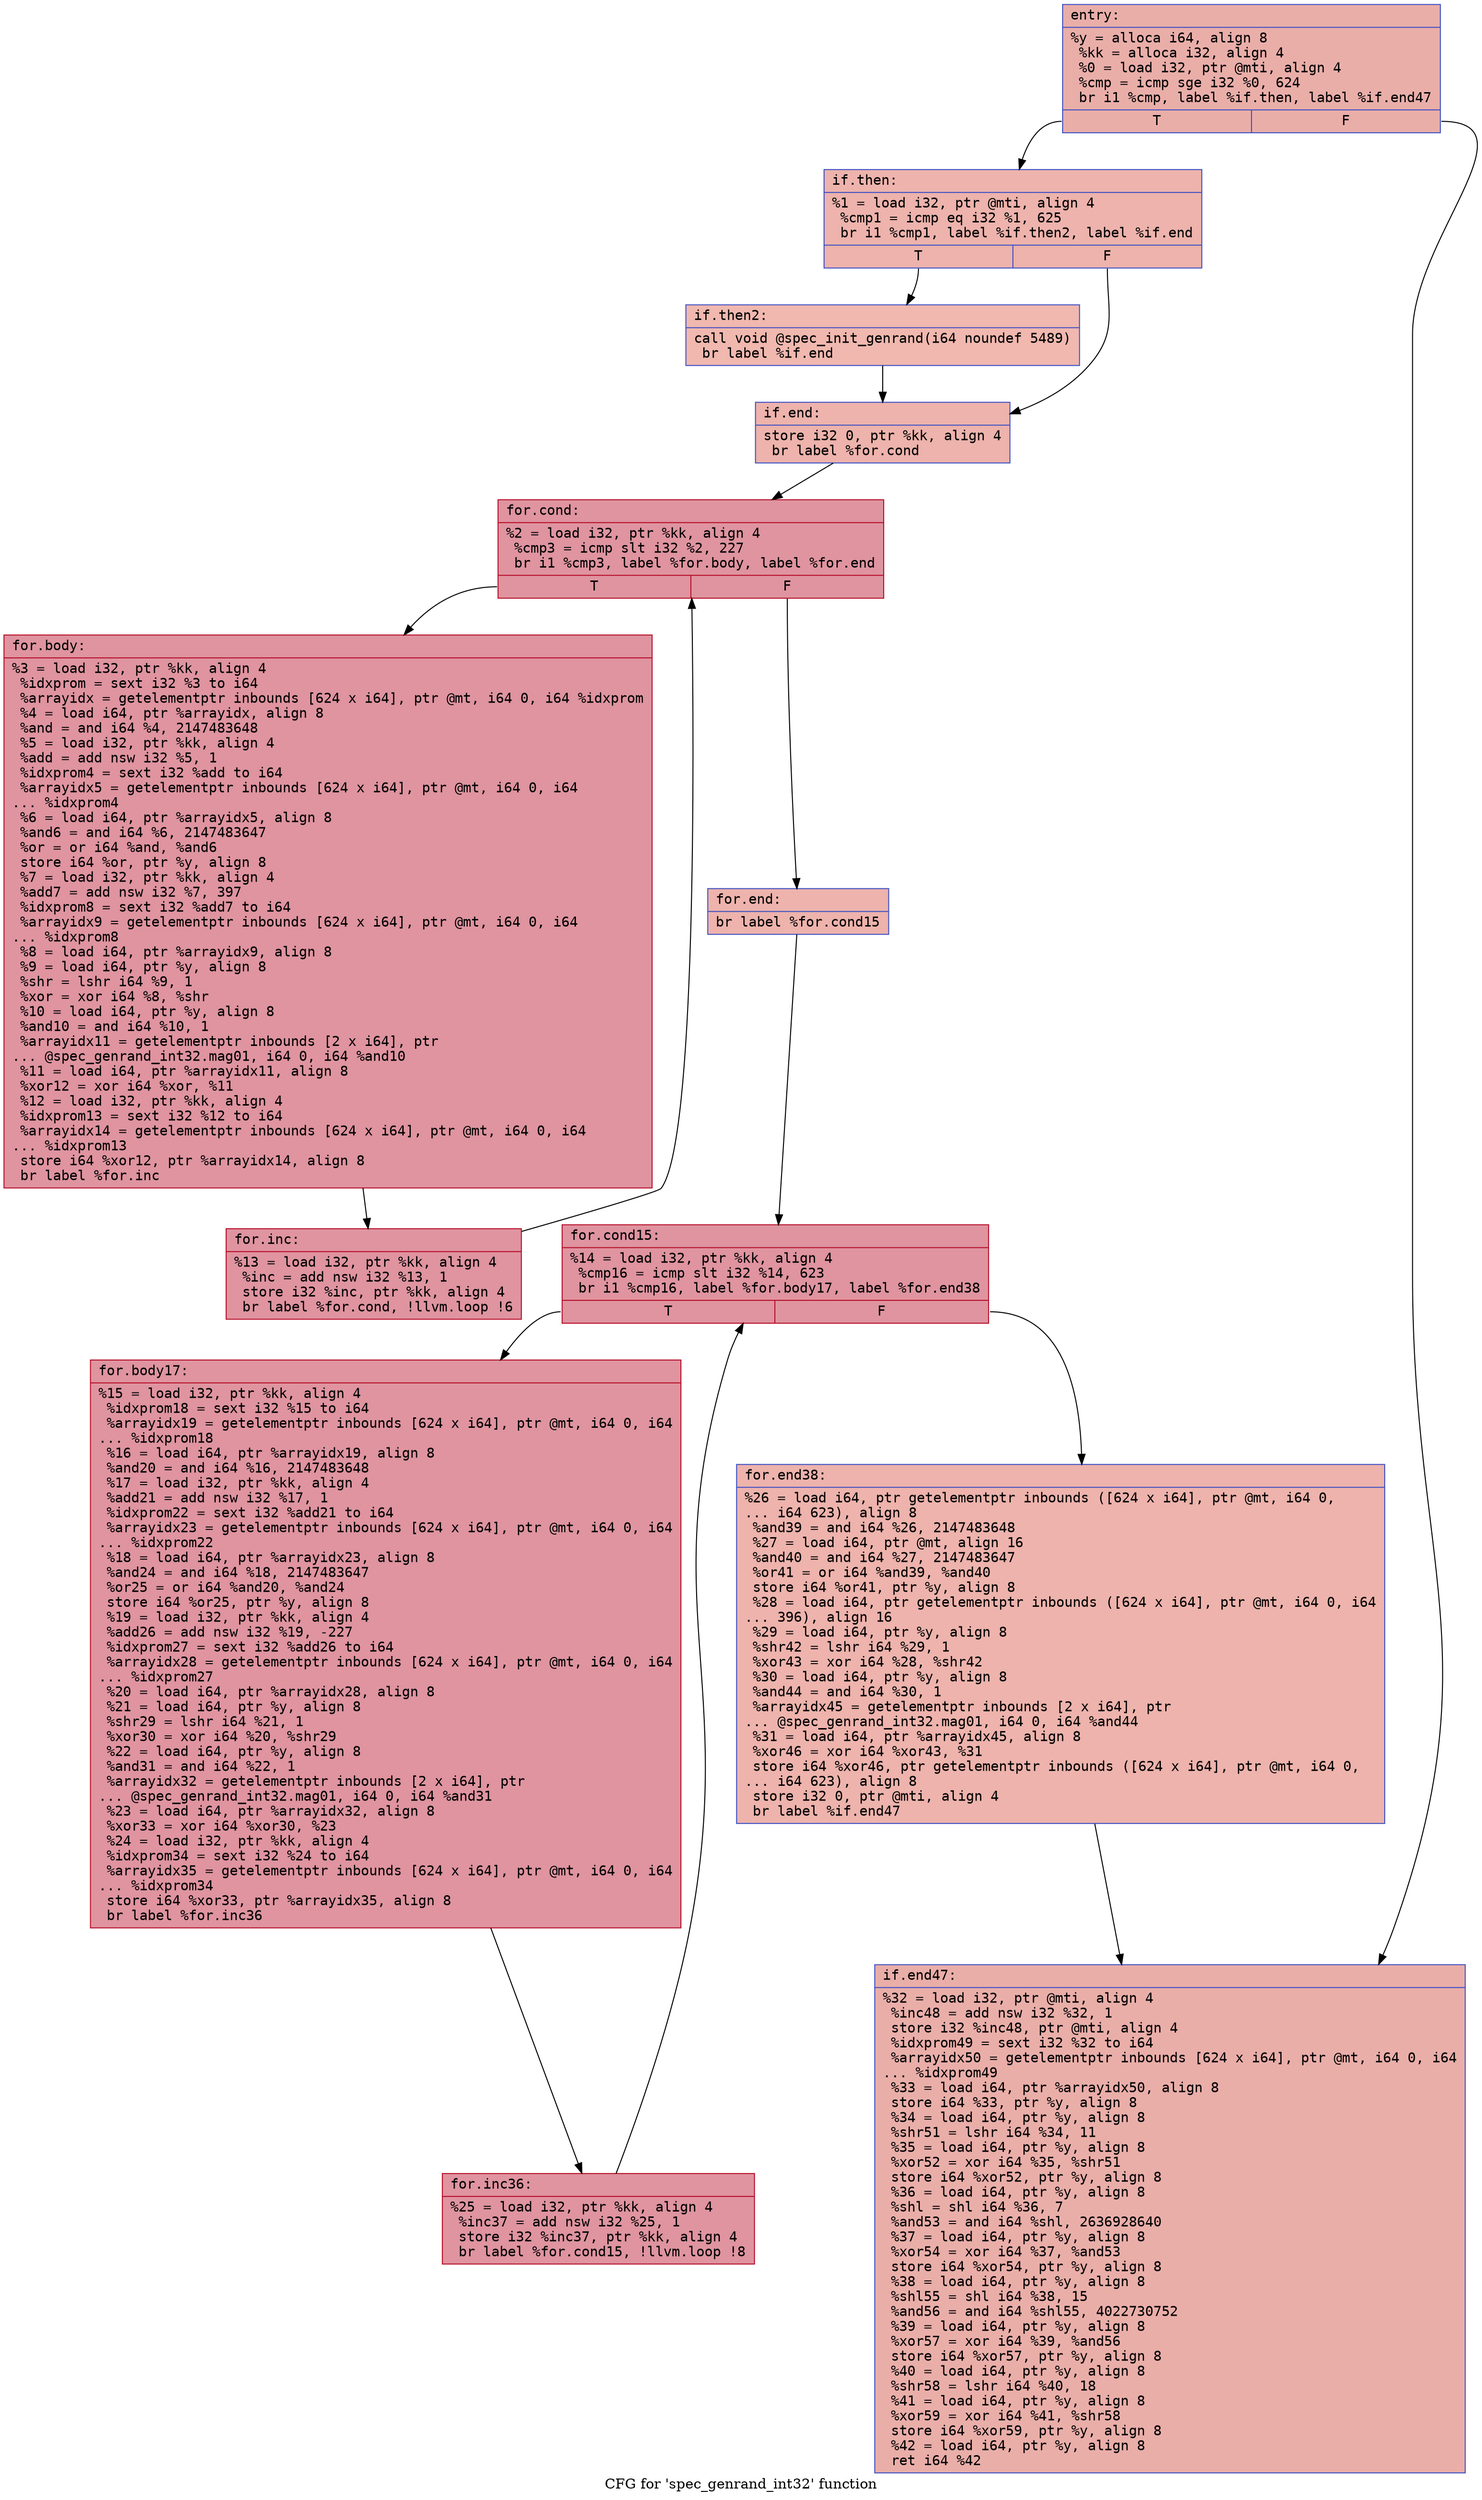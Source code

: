 digraph "CFG for 'spec_genrand_int32' function" {
	label="CFG for 'spec_genrand_int32' function";

	Node0x5614a63d8340 [shape=record,color="#3d50c3ff", style=filled, fillcolor="#d0473d70" fontname="Courier",label="{entry:\l|  %y = alloca i64, align 8\l  %kk = alloca i32, align 4\l  %0 = load i32, ptr @mti, align 4\l  %cmp = icmp sge i32 %0, 624\l  br i1 %cmp, label %if.then, label %if.end47\l|{<s0>T|<s1>F}}"];
	Node0x5614a63d8340:s0 -> Node0x5614a63d8660[tooltip="entry -> if.then\nProbability 50.00%" ];
	Node0x5614a63d8340:s1 -> Node0x5614a63d86d0[tooltip="entry -> if.end47\nProbability 50.00%" ];
	Node0x5614a63d8660 [shape=record,color="#3d50c3ff", style=filled, fillcolor="#d6524470" fontname="Courier",label="{if.then:\l|  %1 = load i32, ptr @mti, align 4\l  %cmp1 = icmp eq i32 %1, 625\l  br i1 %cmp1, label %if.then2, label %if.end\l|{<s0>T|<s1>F}}"];
	Node0x5614a63d8660:s0 -> Node0x5614a63d9110[tooltip="if.then -> if.then2\nProbability 50.00%" ];
	Node0x5614a63d8660:s1 -> Node0x5614a63d9190[tooltip="if.then -> if.end\nProbability 50.00%" ];
	Node0x5614a63d9110 [shape=record,color="#3d50c3ff", style=filled, fillcolor="#dc5d4a70" fontname="Courier",label="{if.then2:\l|  call void @spec_init_genrand(i64 noundef 5489)\l  br label %if.end\l}"];
	Node0x5614a63d9110 -> Node0x5614a63d9190[tooltip="if.then2 -> if.end\nProbability 100.00%" ];
	Node0x5614a63d9190 [shape=record,color="#3d50c3ff", style=filled, fillcolor="#d6524470" fontname="Courier",label="{if.end:\l|  store i32 0, ptr %kk, align 4\l  br label %for.cond\l}"];
	Node0x5614a63d9190 -> Node0x5614a63d95c0[tooltip="if.end -> for.cond\nProbability 100.00%" ];
	Node0x5614a63d95c0 [shape=record,color="#b70d28ff", style=filled, fillcolor="#b70d2870" fontname="Courier",label="{for.cond:\l|  %2 = load i32, ptr %kk, align 4\l  %cmp3 = icmp slt i32 %2, 227\l  br i1 %cmp3, label %for.body, label %for.end\l|{<s0>T|<s1>F}}"];
	Node0x5614a63d95c0:s0 -> Node0x5614a63d97c0[tooltip="for.cond -> for.body\nProbability 96.88%" ];
	Node0x5614a63d95c0:s1 -> Node0x5614a63d9840[tooltip="for.cond -> for.end\nProbability 3.12%" ];
	Node0x5614a63d97c0 [shape=record,color="#b70d28ff", style=filled, fillcolor="#b70d2870" fontname="Courier",label="{for.body:\l|  %3 = load i32, ptr %kk, align 4\l  %idxprom = sext i32 %3 to i64\l  %arrayidx = getelementptr inbounds [624 x i64], ptr @mt, i64 0, i64 %idxprom\l  %4 = load i64, ptr %arrayidx, align 8\l  %and = and i64 %4, 2147483648\l  %5 = load i32, ptr %kk, align 4\l  %add = add nsw i32 %5, 1\l  %idxprom4 = sext i32 %add to i64\l  %arrayidx5 = getelementptr inbounds [624 x i64], ptr @mt, i64 0, i64\l... %idxprom4\l  %6 = load i64, ptr %arrayidx5, align 8\l  %and6 = and i64 %6, 2147483647\l  %or = or i64 %and, %and6\l  store i64 %or, ptr %y, align 8\l  %7 = load i32, ptr %kk, align 4\l  %add7 = add nsw i32 %7, 397\l  %idxprom8 = sext i32 %add7 to i64\l  %arrayidx9 = getelementptr inbounds [624 x i64], ptr @mt, i64 0, i64\l... %idxprom8\l  %8 = load i64, ptr %arrayidx9, align 8\l  %9 = load i64, ptr %y, align 8\l  %shr = lshr i64 %9, 1\l  %xor = xor i64 %8, %shr\l  %10 = load i64, ptr %y, align 8\l  %and10 = and i64 %10, 1\l  %arrayidx11 = getelementptr inbounds [2 x i64], ptr\l... @spec_genrand_int32.mag01, i64 0, i64 %and10\l  %11 = load i64, ptr %arrayidx11, align 8\l  %xor12 = xor i64 %xor, %11\l  %12 = load i32, ptr %kk, align 4\l  %idxprom13 = sext i32 %12 to i64\l  %arrayidx14 = getelementptr inbounds [624 x i64], ptr @mt, i64 0, i64\l... %idxprom13\l  store i64 %xor12, ptr %arrayidx14, align 8\l  br label %for.inc\l}"];
	Node0x5614a63d97c0 -> Node0x5614a63db270[tooltip="for.body -> for.inc\nProbability 100.00%" ];
	Node0x5614a63db270 [shape=record,color="#b70d28ff", style=filled, fillcolor="#b70d2870" fontname="Courier",label="{for.inc:\l|  %13 = load i32, ptr %kk, align 4\l  %inc = add nsw i32 %13, 1\l  store i32 %inc, ptr %kk, align 4\l  br label %for.cond, !llvm.loop !6\l}"];
	Node0x5614a63db270 -> Node0x5614a63d95c0[tooltip="for.inc -> for.cond\nProbability 100.00%" ];
	Node0x5614a63d9840 [shape=record,color="#3d50c3ff", style=filled, fillcolor="#d6524470" fontname="Courier",label="{for.end:\l|  br label %for.cond15\l}"];
	Node0x5614a63d9840 -> Node0x5614a63db6e0[tooltip="for.end -> for.cond15\nProbability 100.00%" ];
	Node0x5614a63db6e0 [shape=record,color="#b70d28ff", style=filled, fillcolor="#b70d2870" fontname="Courier",label="{for.cond15:\l|  %14 = load i32, ptr %kk, align 4\l  %cmp16 = icmp slt i32 %14, 623\l  br i1 %cmp16, label %for.body17, label %for.end38\l|{<s0>T|<s1>F}}"];
	Node0x5614a63db6e0:s0 -> Node0x5614a63db930[tooltip="for.cond15 -> for.body17\nProbability 96.88%" ];
	Node0x5614a63db6e0:s1 -> Node0x5614a63db9b0[tooltip="for.cond15 -> for.end38\nProbability 3.12%" ];
	Node0x5614a63db930 [shape=record,color="#b70d28ff", style=filled, fillcolor="#b70d2870" fontname="Courier",label="{for.body17:\l|  %15 = load i32, ptr %kk, align 4\l  %idxprom18 = sext i32 %15 to i64\l  %arrayidx19 = getelementptr inbounds [624 x i64], ptr @mt, i64 0, i64\l... %idxprom18\l  %16 = load i64, ptr %arrayidx19, align 8\l  %and20 = and i64 %16, 2147483648\l  %17 = load i32, ptr %kk, align 4\l  %add21 = add nsw i32 %17, 1\l  %idxprom22 = sext i32 %add21 to i64\l  %arrayidx23 = getelementptr inbounds [624 x i64], ptr @mt, i64 0, i64\l... %idxprom22\l  %18 = load i64, ptr %arrayidx23, align 8\l  %and24 = and i64 %18, 2147483647\l  %or25 = or i64 %and20, %and24\l  store i64 %or25, ptr %y, align 8\l  %19 = load i32, ptr %kk, align 4\l  %add26 = add nsw i32 %19, -227\l  %idxprom27 = sext i32 %add26 to i64\l  %arrayidx28 = getelementptr inbounds [624 x i64], ptr @mt, i64 0, i64\l... %idxprom27\l  %20 = load i64, ptr %arrayidx28, align 8\l  %21 = load i64, ptr %y, align 8\l  %shr29 = lshr i64 %21, 1\l  %xor30 = xor i64 %20, %shr29\l  %22 = load i64, ptr %y, align 8\l  %and31 = and i64 %22, 1\l  %arrayidx32 = getelementptr inbounds [2 x i64], ptr\l... @spec_genrand_int32.mag01, i64 0, i64 %and31\l  %23 = load i64, ptr %arrayidx32, align 8\l  %xor33 = xor i64 %xor30, %23\l  %24 = load i32, ptr %kk, align 4\l  %idxprom34 = sext i32 %24 to i64\l  %arrayidx35 = getelementptr inbounds [624 x i64], ptr @mt, i64 0, i64\l... %idxprom34\l  store i64 %xor33, ptr %arrayidx35, align 8\l  br label %for.inc36\l}"];
	Node0x5614a63db930 -> Node0x5614a63d89a0[tooltip="for.body17 -> for.inc36\nProbability 100.00%" ];
	Node0x5614a63d89a0 [shape=record,color="#b70d28ff", style=filled, fillcolor="#b70d2870" fontname="Courier",label="{for.inc36:\l|  %25 = load i32, ptr %kk, align 4\l  %inc37 = add nsw i32 %25, 1\l  store i32 %inc37, ptr %kk, align 4\l  br label %for.cond15, !llvm.loop !8\l}"];
	Node0x5614a63d89a0 -> Node0x5614a63db6e0[tooltip="for.inc36 -> for.cond15\nProbability 100.00%" ];
	Node0x5614a63db9b0 [shape=record,color="#3d50c3ff", style=filled, fillcolor="#d6524470" fontname="Courier",label="{for.end38:\l|  %26 = load i64, ptr getelementptr inbounds ([624 x i64], ptr @mt, i64 0,\l... i64 623), align 8\l  %and39 = and i64 %26, 2147483648\l  %27 = load i64, ptr @mt, align 16\l  %and40 = and i64 %27, 2147483647\l  %or41 = or i64 %and39, %and40\l  store i64 %or41, ptr %y, align 8\l  %28 = load i64, ptr getelementptr inbounds ([624 x i64], ptr @mt, i64 0, i64\l... 396), align 16\l  %29 = load i64, ptr %y, align 8\l  %shr42 = lshr i64 %29, 1\l  %xor43 = xor i64 %28, %shr42\l  %30 = load i64, ptr %y, align 8\l  %and44 = and i64 %30, 1\l  %arrayidx45 = getelementptr inbounds [2 x i64], ptr\l... @spec_genrand_int32.mag01, i64 0, i64 %and44\l  %31 = load i64, ptr %arrayidx45, align 8\l  %xor46 = xor i64 %xor43, %31\l  store i64 %xor46, ptr getelementptr inbounds ([624 x i64], ptr @mt, i64 0,\l... i64 623), align 8\l  store i32 0, ptr @mti, align 4\l  br label %if.end47\l}"];
	Node0x5614a63db9b0 -> Node0x5614a63d86d0[tooltip="for.end38 -> if.end47\nProbability 100.00%" ];
	Node0x5614a63d86d0 [shape=record,color="#3d50c3ff", style=filled, fillcolor="#d0473d70" fontname="Courier",label="{if.end47:\l|  %32 = load i32, ptr @mti, align 4\l  %inc48 = add nsw i32 %32, 1\l  store i32 %inc48, ptr @mti, align 4\l  %idxprom49 = sext i32 %32 to i64\l  %arrayidx50 = getelementptr inbounds [624 x i64], ptr @mt, i64 0, i64\l... %idxprom49\l  %33 = load i64, ptr %arrayidx50, align 8\l  store i64 %33, ptr %y, align 8\l  %34 = load i64, ptr %y, align 8\l  %shr51 = lshr i64 %34, 11\l  %35 = load i64, ptr %y, align 8\l  %xor52 = xor i64 %35, %shr51\l  store i64 %xor52, ptr %y, align 8\l  %36 = load i64, ptr %y, align 8\l  %shl = shl i64 %36, 7\l  %and53 = and i64 %shl, 2636928640\l  %37 = load i64, ptr %y, align 8\l  %xor54 = xor i64 %37, %and53\l  store i64 %xor54, ptr %y, align 8\l  %38 = load i64, ptr %y, align 8\l  %shl55 = shl i64 %38, 15\l  %and56 = and i64 %shl55, 4022730752\l  %39 = load i64, ptr %y, align 8\l  %xor57 = xor i64 %39, %and56\l  store i64 %xor57, ptr %y, align 8\l  %40 = load i64, ptr %y, align 8\l  %shr58 = lshr i64 %40, 18\l  %41 = load i64, ptr %y, align 8\l  %xor59 = xor i64 %41, %shr58\l  store i64 %xor59, ptr %y, align 8\l  %42 = load i64, ptr %y, align 8\l  ret i64 %42\l}"];
}
